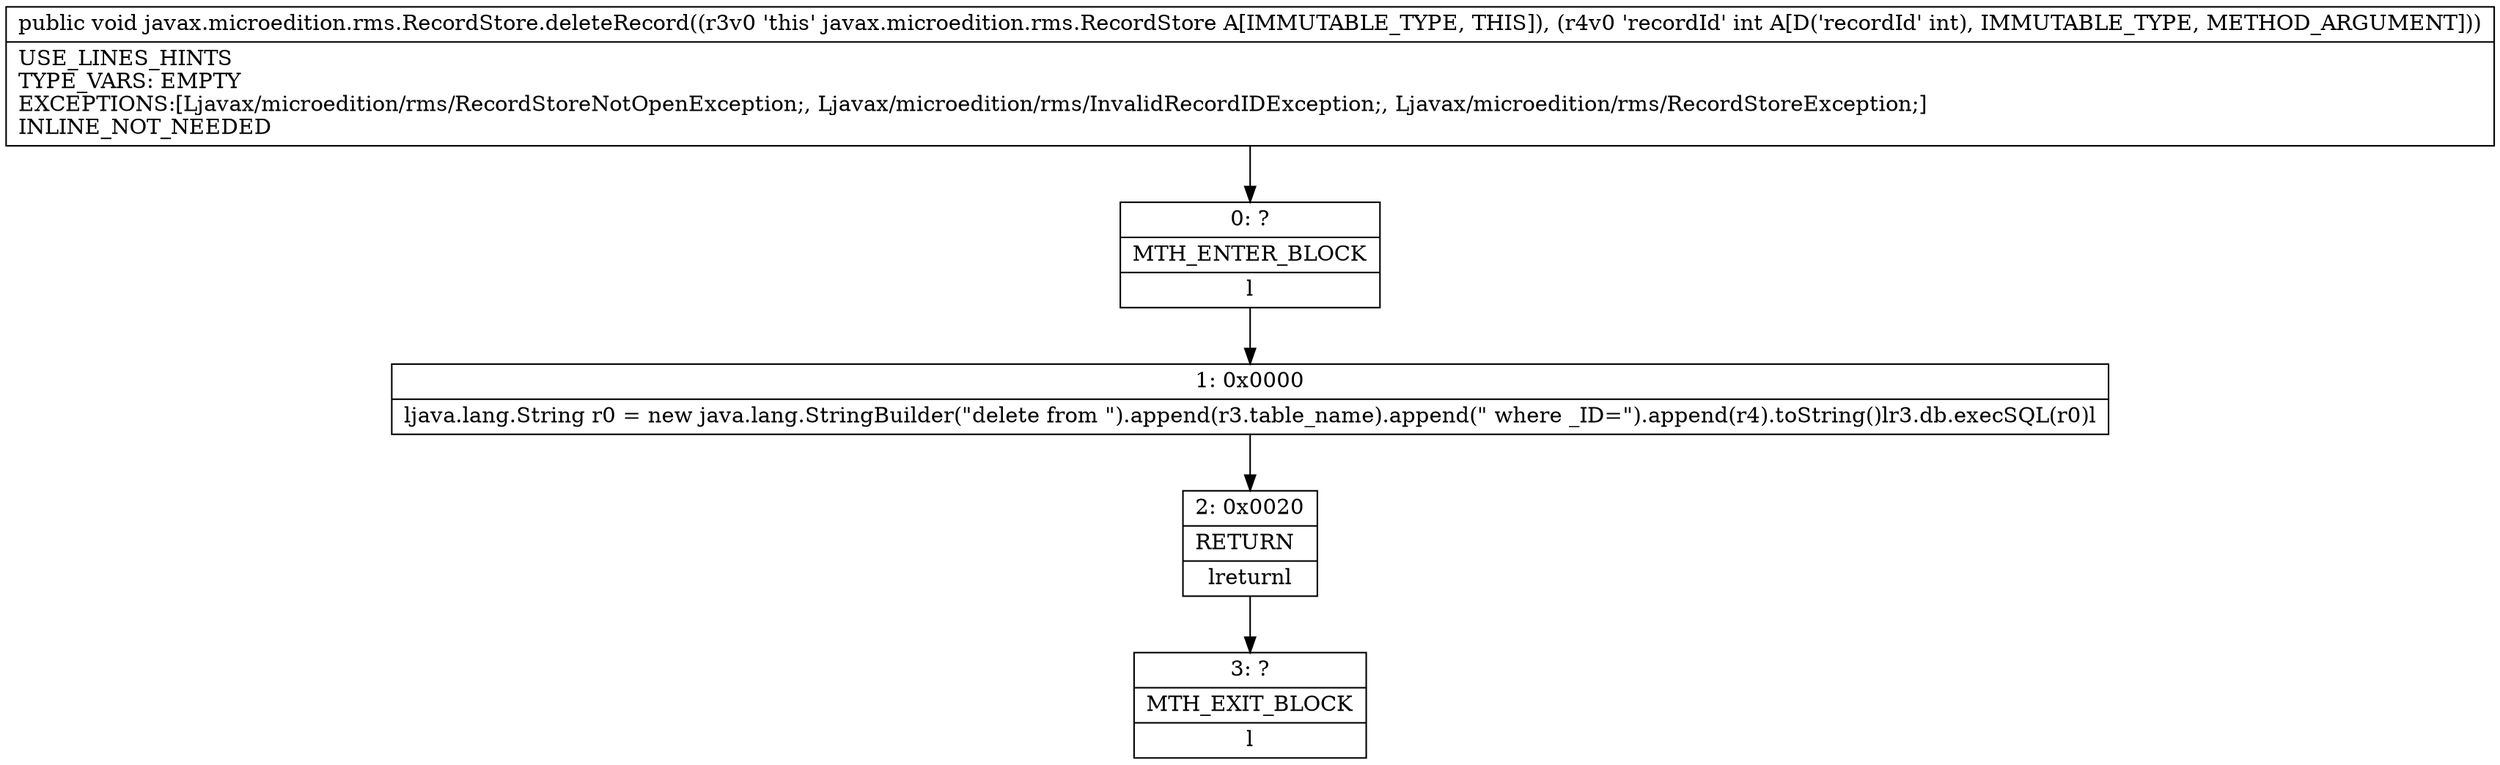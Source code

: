 digraph "CFG forjavax.microedition.rms.RecordStore.deleteRecord(I)V" {
Node_0 [shape=record,label="{0\:\ ?|MTH_ENTER_BLOCK\l|l}"];
Node_1 [shape=record,label="{1\:\ 0x0000|ljava.lang.String r0 = new java.lang.StringBuilder(\"delete from \").append(r3.table_name).append(\" where _ID=\").append(r4).toString()lr3.db.execSQL(r0)l}"];
Node_2 [shape=record,label="{2\:\ 0x0020|RETURN\l|lreturnl}"];
Node_3 [shape=record,label="{3\:\ ?|MTH_EXIT_BLOCK\l|l}"];
MethodNode[shape=record,label="{public void javax.microedition.rms.RecordStore.deleteRecord((r3v0 'this' javax.microedition.rms.RecordStore A[IMMUTABLE_TYPE, THIS]), (r4v0 'recordId' int A[D('recordId' int), IMMUTABLE_TYPE, METHOD_ARGUMENT]))  | USE_LINES_HINTS\lTYPE_VARS: EMPTY\lEXCEPTIONS:[Ljavax\/microedition\/rms\/RecordStoreNotOpenException;, Ljavax\/microedition\/rms\/InvalidRecordIDException;, Ljavax\/microedition\/rms\/RecordStoreException;]\lINLINE_NOT_NEEDED\l}"];
MethodNode -> Node_0;
Node_0 -> Node_1;
Node_1 -> Node_2;
Node_2 -> Node_3;
}

